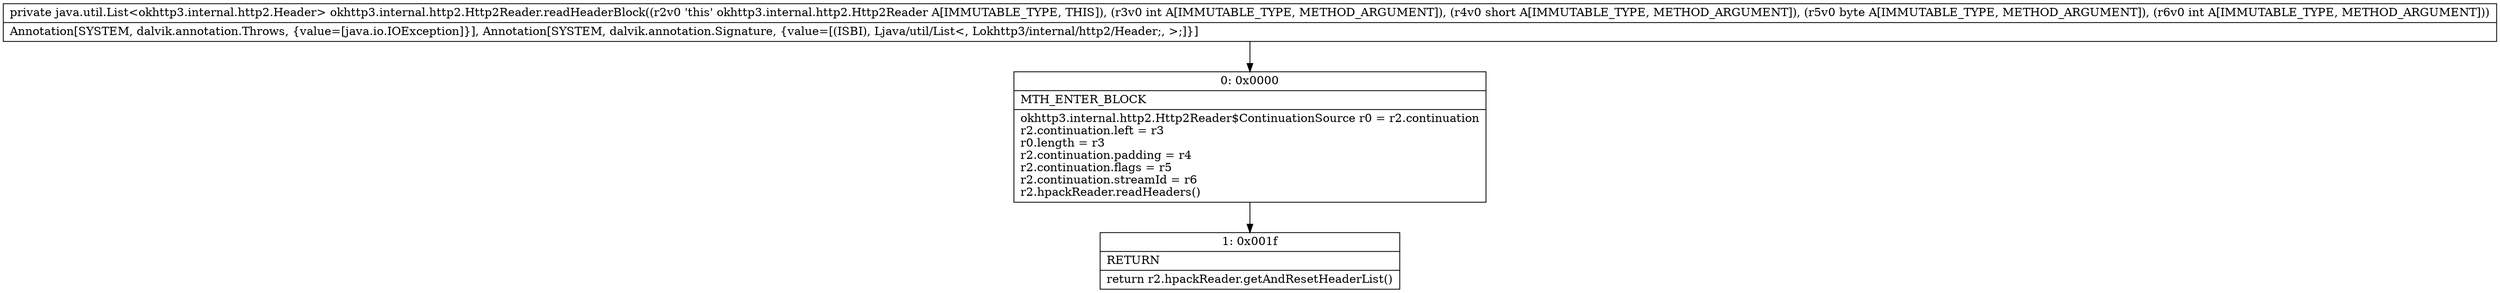 digraph "CFG forokhttp3.internal.http2.Http2Reader.readHeaderBlock(ISBI)Ljava\/util\/List;" {
Node_0 [shape=record,label="{0\:\ 0x0000|MTH_ENTER_BLOCK\l|okhttp3.internal.http2.Http2Reader$ContinuationSource r0 = r2.continuation\lr2.continuation.left = r3\lr0.length = r3\lr2.continuation.padding = r4\lr2.continuation.flags = r5\lr2.continuation.streamId = r6\lr2.hpackReader.readHeaders()\l}"];
Node_1 [shape=record,label="{1\:\ 0x001f|RETURN\l|return r2.hpackReader.getAndResetHeaderList()\l}"];
MethodNode[shape=record,label="{private java.util.List\<okhttp3.internal.http2.Header\> okhttp3.internal.http2.Http2Reader.readHeaderBlock((r2v0 'this' okhttp3.internal.http2.Http2Reader A[IMMUTABLE_TYPE, THIS]), (r3v0 int A[IMMUTABLE_TYPE, METHOD_ARGUMENT]), (r4v0 short A[IMMUTABLE_TYPE, METHOD_ARGUMENT]), (r5v0 byte A[IMMUTABLE_TYPE, METHOD_ARGUMENT]), (r6v0 int A[IMMUTABLE_TYPE, METHOD_ARGUMENT]))  | Annotation[SYSTEM, dalvik.annotation.Throws, \{value=[java.io.IOException]\}], Annotation[SYSTEM, dalvik.annotation.Signature, \{value=[(ISBI), Ljava\/util\/List\<, Lokhttp3\/internal\/http2\/Header;, \>;]\}]\l}"];
MethodNode -> Node_0;
Node_0 -> Node_1;
}

